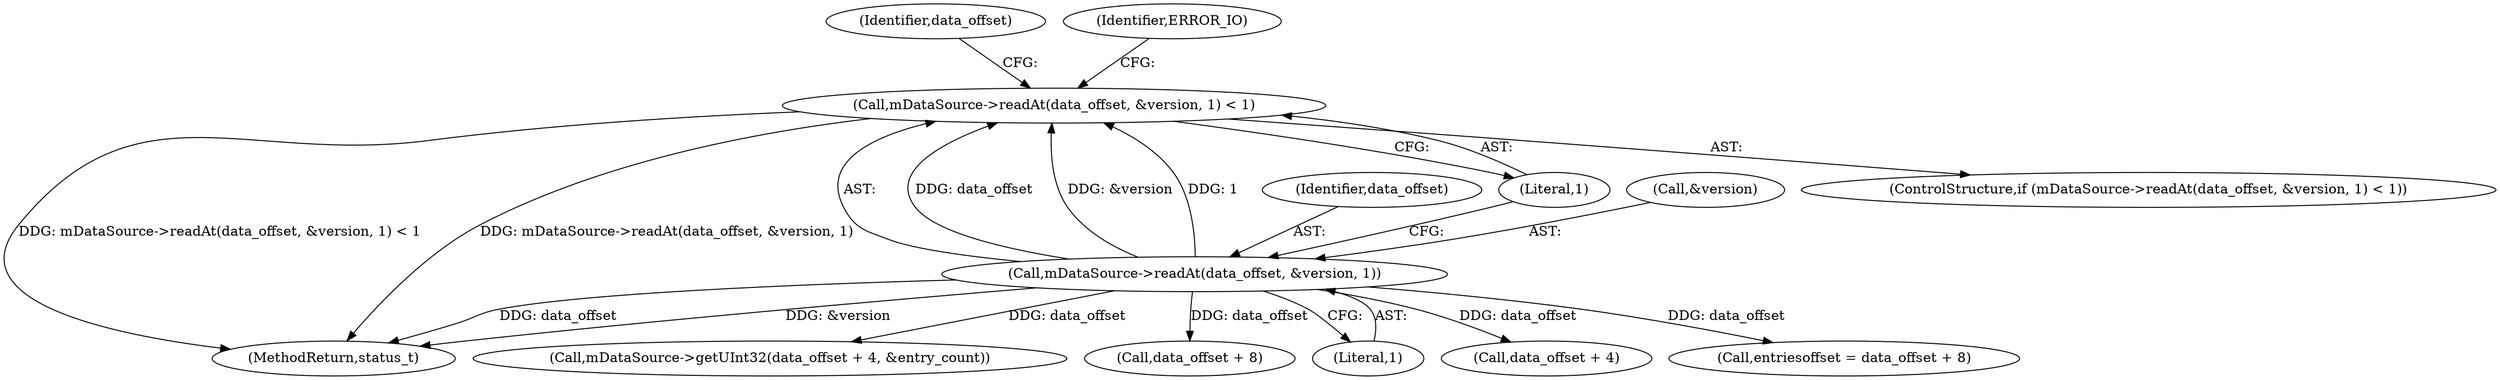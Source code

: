 digraph "0_Android_f81038006b4c59a5a148dcad887371206033c28f_2@API" {
"1000648" [label="(Call,mDataSource->readAt(data_offset, &version, 1) < 1)"];
"1000649" [label="(Call,mDataSource->readAt(data_offset, &version, 1))"];
"1000661" [label="(Call,mDataSource->getUInt32(data_offset + 4, &entry_count))"];
"1000648" [label="(Call,mDataSource->readAt(data_offset, &version, 1) < 1)"];
"1000663" [label="(Identifier,data_offset)"];
"1000691" [label="(Call,data_offset + 8)"];
"1000649" [label="(Call,mDataSource->readAt(data_offset, &version, 1))"];
"1000653" [label="(Literal,1)"];
"1003289" [label="(MethodReturn,status_t)"];
"1000647" [label="(ControlStructure,if (mDataSource->readAt(data_offset, &version, 1) < 1))"];
"1000650" [label="(Identifier,data_offset)"];
"1000654" [label="(Literal,1)"];
"1000651" [label="(Call,&version)"];
"1000657" [label="(Identifier,ERROR_IO)"];
"1000662" [label="(Call,data_offset + 4)"];
"1000689" [label="(Call,entriesoffset = data_offset + 8)"];
"1000648" -> "1000647"  [label="AST: "];
"1000648" -> "1000654"  [label="CFG: "];
"1000649" -> "1000648"  [label="AST: "];
"1000654" -> "1000648"  [label="AST: "];
"1000657" -> "1000648"  [label="CFG: "];
"1000663" -> "1000648"  [label="CFG: "];
"1000648" -> "1003289"  [label="DDG: mDataSource->readAt(data_offset, &version, 1) < 1"];
"1000648" -> "1003289"  [label="DDG: mDataSource->readAt(data_offset, &version, 1)"];
"1000649" -> "1000648"  [label="DDG: data_offset"];
"1000649" -> "1000648"  [label="DDG: &version"];
"1000649" -> "1000648"  [label="DDG: 1"];
"1000649" -> "1000653"  [label="CFG: "];
"1000650" -> "1000649"  [label="AST: "];
"1000651" -> "1000649"  [label="AST: "];
"1000653" -> "1000649"  [label="AST: "];
"1000654" -> "1000649"  [label="CFG: "];
"1000649" -> "1003289"  [label="DDG: data_offset"];
"1000649" -> "1003289"  [label="DDG: &version"];
"1000649" -> "1000661"  [label="DDG: data_offset"];
"1000649" -> "1000662"  [label="DDG: data_offset"];
"1000649" -> "1000689"  [label="DDG: data_offset"];
"1000649" -> "1000691"  [label="DDG: data_offset"];
}
